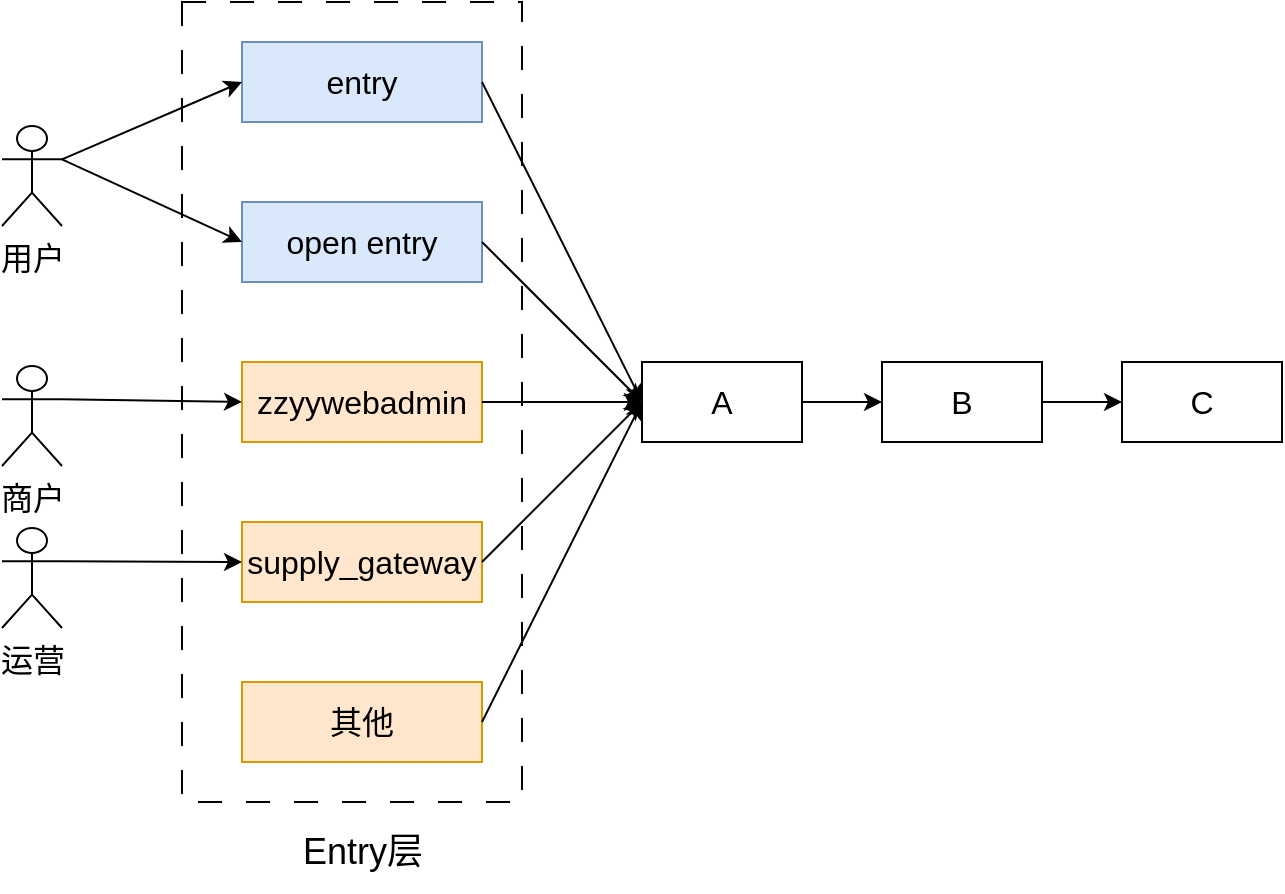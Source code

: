 <mxfile version="22.1.11" type="github">
  <diagram name="第 1 页" id="-oJ8g-evq7t_JlolHOR6">
    <mxGraphModel dx="944" dy="650" grid="1" gridSize="10" guides="1" tooltips="1" connect="1" arrows="1" fold="1" page="1" pageScale="1" pageWidth="827" pageHeight="1169" math="0" shadow="0">
      <root>
        <mxCell id="0" />
        <mxCell id="1" parent="0" />
        <mxCell id="xvBxuv2EjaNDSOwoqCo1-1" value="&lt;font style=&quot;font-size: 16px;&quot;&gt;用户&lt;/font&gt;" style="shape=umlActor;verticalLabelPosition=bottom;verticalAlign=top;html=1;outlineConnect=0;" vertex="1" parent="1">
          <mxGeometry x="120" y="242" width="30" height="50" as="geometry" />
        </mxCell>
        <mxCell id="xvBxuv2EjaNDSOwoqCo1-3" value="&lt;font style=&quot;font-size: 16px;&quot;&gt;entry&lt;/font&gt;" style="rounded=0;whiteSpace=wrap;html=1;fillColor=#dae8fc;strokeColor=#6c8ebf;" vertex="1" parent="1">
          <mxGeometry x="240" y="200" width="120" height="40" as="geometry" />
        </mxCell>
        <mxCell id="xvBxuv2EjaNDSOwoqCo1-5" value="&lt;font style=&quot;font-size: 16px;&quot;&gt;open entry&lt;/font&gt;" style="rounded=0;whiteSpace=wrap;html=1;fillColor=#dae8fc;strokeColor=#6c8ebf;" vertex="1" parent="1">
          <mxGeometry x="240" y="280" width="120" height="40" as="geometry" />
        </mxCell>
        <mxCell id="xvBxuv2EjaNDSOwoqCo1-26" style="edgeStyle=orthogonalEdgeStyle;rounded=0;orthogonalLoop=1;jettySize=auto;html=1;exitX=1;exitY=0.5;exitDx=0;exitDy=0;entryX=0;entryY=0.5;entryDx=0;entryDy=0;" edge="1" parent="1" source="xvBxuv2EjaNDSOwoqCo1-6" target="xvBxuv2EjaNDSOwoqCo1-7">
          <mxGeometry relative="1" as="geometry" />
        </mxCell>
        <mxCell id="xvBxuv2EjaNDSOwoqCo1-6" value="&lt;font style=&quot;font-size: 16px;&quot;&gt;A&lt;/font&gt;" style="rounded=0;whiteSpace=wrap;html=1;" vertex="1" parent="1">
          <mxGeometry x="440" y="360" width="80" height="40" as="geometry" />
        </mxCell>
        <mxCell id="xvBxuv2EjaNDSOwoqCo1-27" style="edgeStyle=orthogonalEdgeStyle;rounded=0;orthogonalLoop=1;jettySize=auto;html=1;exitX=1;exitY=0.5;exitDx=0;exitDy=0;entryX=0;entryY=0.5;entryDx=0;entryDy=0;" edge="1" parent="1" source="xvBxuv2EjaNDSOwoqCo1-7" target="xvBxuv2EjaNDSOwoqCo1-8">
          <mxGeometry relative="1" as="geometry" />
        </mxCell>
        <mxCell id="xvBxuv2EjaNDSOwoqCo1-7" value="&lt;span style=&quot;font-size: 16px;&quot;&gt;B&lt;/span&gt;" style="rounded=0;whiteSpace=wrap;html=1;" vertex="1" parent="1">
          <mxGeometry x="560" y="360" width="80" height="40" as="geometry" />
        </mxCell>
        <mxCell id="xvBxuv2EjaNDSOwoqCo1-8" value="&lt;span style=&quot;font-size: 16px;&quot;&gt;C&lt;/span&gt;" style="rounded=0;whiteSpace=wrap;html=1;" vertex="1" parent="1">
          <mxGeometry x="680" y="360" width="80" height="40" as="geometry" />
        </mxCell>
        <mxCell id="xvBxuv2EjaNDSOwoqCo1-9" value="&lt;font style=&quot;font-size: 16px;&quot;&gt;zzyywebadmin&lt;/font&gt;" style="rounded=0;whiteSpace=wrap;html=1;fillColor=#ffe6cc;strokeColor=#d79b00;" vertex="1" parent="1">
          <mxGeometry x="240" y="360" width="120" height="40" as="geometry" />
        </mxCell>
        <mxCell id="xvBxuv2EjaNDSOwoqCo1-10" value="&lt;font style=&quot;font-size: 16px;&quot;&gt;supply_gateway&lt;/font&gt;" style="rounded=0;whiteSpace=wrap;html=1;fillColor=#ffe6cc;strokeColor=#d79b00;" vertex="1" parent="1">
          <mxGeometry x="240" y="440" width="120" height="40" as="geometry" />
        </mxCell>
        <mxCell id="xvBxuv2EjaNDSOwoqCo1-13" value="&lt;font style=&quot;font-size: 16px;&quot;&gt;商户&lt;/font&gt;" style="shape=umlActor;verticalLabelPosition=bottom;verticalAlign=top;html=1;outlineConnect=0;" vertex="1" parent="1">
          <mxGeometry x="120" y="362" width="30" height="50" as="geometry" />
        </mxCell>
        <mxCell id="xvBxuv2EjaNDSOwoqCo1-14" value="&lt;font style=&quot;font-size: 16px;&quot;&gt;运营&lt;/font&gt;" style="shape=umlActor;verticalLabelPosition=bottom;verticalAlign=top;html=1;outlineConnect=0;" vertex="1" parent="1">
          <mxGeometry x="120" y="443" width="30" height="50" as="geometry" />
        </mxCell>
        <mxCell id="xvBxuv2EjaNDSOwoqCo1-18" value="" style="endArrow=classic;html=1;rounded=0;exitX=1;exitY=0.333;exitDx=0;exitDy=0;exitPerimeter=0;entryX=0;entryY=0.5;entryDx=0;entryDy=0;" edge="1" parent="1" source="xvBxuv2EjaNDSOwoqCo1-1" target="xvBxuv2EjaNDSOwoqCo1-3">
          <mxGeometry width="50" height="50" relative="1" as="geometry">
            <mxPoint x="170" y="160" as="sourcePoint" />
            <mxPoint x="220" y="110" as="targetPoint" />
          </mxGeometry>
        </mxCell>
        <mxCell id="xvBxuv2EjaNDSOwoqCo1-19" value="" style="endArrow=classic;html=1;rounded=0;exitX=1;exitY=0.333;exitDx=0;exitDy=0;exitPerimeter=0;entryX=0;entryY=0.5;entryDx=0;entryDy=0;" edge="1" parent="1" source="xvBxuv2EjaNDSOwoqCo1-1" target="xvBxuv2EjaNDSOwoqCo1-5">
          <mxGeometry width="50" height="50" relative="1" as="geometry">
            <mxPoint x="160" y="260" as="sourcePoint" />
            <mxPoint x="250" y="230" as="targetPoint" />
          </mxGeometry>
        </mxCell>
        <mxCell id="xvBxuv2EjaNDSOwoqCo1-20" value="" style="endArrow=classic;html=1;rounded=0;exitX=1;exitY=0.5;exitDx=0;exitDy=0;entryX=0;entryY=0.5;entryDx=0;entryDy=0;" edge="1" parent="1" source="xvBxuv2EjaNDSOwoqCo1-3" target="xvBxuv2EjaNDSOwoqCo1-6">
          <mxGeometry width="50" height="50" relative="1" as="geometry">
            <mxPoint x="160" y="269" as="sourcePoint" />
            <mxPoint x="250" y="310" as="targetPoint" />
          </mxGeometry>
        </mxCell>
        <mxCell id="xvBxuv2EjaNDSOwoqCo1-21" value="" style="endArrow=classic;html=1;rounded=0;exitX=1;exitY=0.5;exitDx=0;exitDy=0;entryX=0;entryY=0.5;entryDx=0;entryDy=0;" edge="1" parent="1" source="xvBxuv2EjaNDSOwoqCo1-5" target="xvBxuv2EjaNDSOwoqCo1-6">
          <mxGeometry width="50" height="50" relative="1" as="geometry">
            <mxPoint x="370" y="230" as="sourcePoint" />
            <mxPoint x="450" y="350" as="targetPoint" />
          </mxGeometry>
        </mxCell>
        <mxCell id="xvBxuv2EjaNDSOwoqCo1-22" value="" style="endArrow=classic;html=1;rounded=0;exitX=1;exitY=0.5;exitDx=0;exitDy=0;entryX=0;entryY=0.5;entryDx=0;entryDy=0;" edge="1" parent="1" source="xvBxuv2EjaNDSOwoqCo1-9" target="xvBxuv2EjaNDSOwoqCo1-6">
          <mxGeometry width="50" height="50" relative="1" as="geometry">
            <mxPoint x="370" y="310" as="sourcePoint" />
            <mxPoint x="450" y="350" as="targetPoint" />
          </mxGeometry>
        </mxCell>
        <mxCell id="xvBxuv2EjaNDSOwoqCo1-23" value="" style="endArrow=classic;html=1;rounded=0;exitX=1;exitY=0.5;exitDx=0;exitDy=0;entryX=0;entryY=0.5;entryDx=0;entryDy=0;" edge="1" parent="1" source="xvBxuv2EjaNDSOwoqCo1-10" target="xvBxuv2EjaNDSOwoqCo1-6">
          <mxGeometry width="50" height="50" relative="1" as="geometry">
            <mxPoint x="370" y="390" as="sourcePoint" />
            <mxPoint x="450" y="350" as="targetPoint" />
          </mxGeometry>
        </mxCell>
        <mxCell id="xvBxuv2EjaNDSOwoqCo1-24" value="&lt;span style=&quot;font-size: 16px;&quot;&gt;其他&lt;/span&gt;" style="rounded=0;whiteSpace=wrap;html=1;fillColor=#ffe6cc;strokeColor=#d79b00;" vertex="1" parent="1">
          <mxGeometry x="240" y="520" width="120" height="40" as="geometry" />
        </mxCell>
        <mxCell id="xvBxuv2EjaNDSOwoqCo1-25" value="" style="endArrow=classic;html=1;rounded=0;exitX=1;exitY=0.5;exitDx=0;exitDy=0;entryX=0;entryY=0.5;entryDx=0;entryDy=0;" edge="1" parent="1" source="xvBxuv2EjaNDSOwoqCo1-24" target="xvBxuv2EjaNDSOwoqCo1-6">
          <mxGeometry width="50" height="50" relative="1" as="geometry">
            <mxPoint x="370" y="470" as="sourcePoint" />
            <mxPoint x="450" y="350" as="targetPoint" />
          </mxGeometry>
        </mxCell>
        <mxCell id="xvBxuv2EjaNDSOwoqCo1-28" value="" style="endArrow=classic;html=1;rounded=0;exitX=1;exitY=0.333;exitDx=0;exitDy=0;exitPerimeter=0;entryX=0;entryY=0.5;entryDx=0;entryDy=0;" edge="1" parent="1" source="xvBxuv2EjaNDSOwoqCo1-13" target="xvBxuv2EjaNDSOwoqCo1-9">
          <mxGeometry width="50" height="50" relative="1" as="geometry">
            <mxPoint x="160" y="269" as="sourcePoint" />
            <mxPoint x="250" y="310" as="targetPoint" />
          </mxGeometry>
        </mxCell>
        <mxCell id="xvBxuv2EjaNDSOwoqCo1-29" value="" style="endArrow=classic;html=1;rounded=0;exitX=1;exitY=0.333;exitDx=0;exitDy=0;exitPerimeter=0;entryX=0;entryY=0.5;entryDx=0;entryDy=0;" edge="1" parent="1" source="xvBxuv2EjaNDSOwoqCo1-14" target="xvBxuv2EjaNDSOwoqCo1-10">
          <mxGeometry width="50" height="50" relative="1" as="geometry">
            <mxPoint x="160" y="389" as="sourcePoint" />
            <mxPoint x="250" y="390" as="targetPoint" />
          </mxGeometry>
        </mxCell>
        <mxCell id="xvBxuv2EjaNDSOwoqCo1-30" value="" style="rounded=0;whiteSpace=wrap;html=1;fillColor=none;dashed=1;dashPattern=12 12;" vertex="1" parent="1">
          <mxGeometry x="210" y="180" width="170" height="400" as="geometry" />
        </mxCell>
        <mxCell id="xvBxuv2EjaNDSOwoqCo1-31" value="&lt;font style=&quot;font-size: 18px;&quot;&gt;Entry层&lt;/font&gt;" style="text;html=1;align=center;verticalAlign=middle;resizable=0;points=[];autosize=1;strokeColor=none;fillColor=none;" vertex="1" parent="1">
          <mxGeometry x="260" y="585" width="80" height="40" as="geometry" />
        </mxCell>
      </root>
    </mxGraphModel>
  </diagram>
</mxfile>
